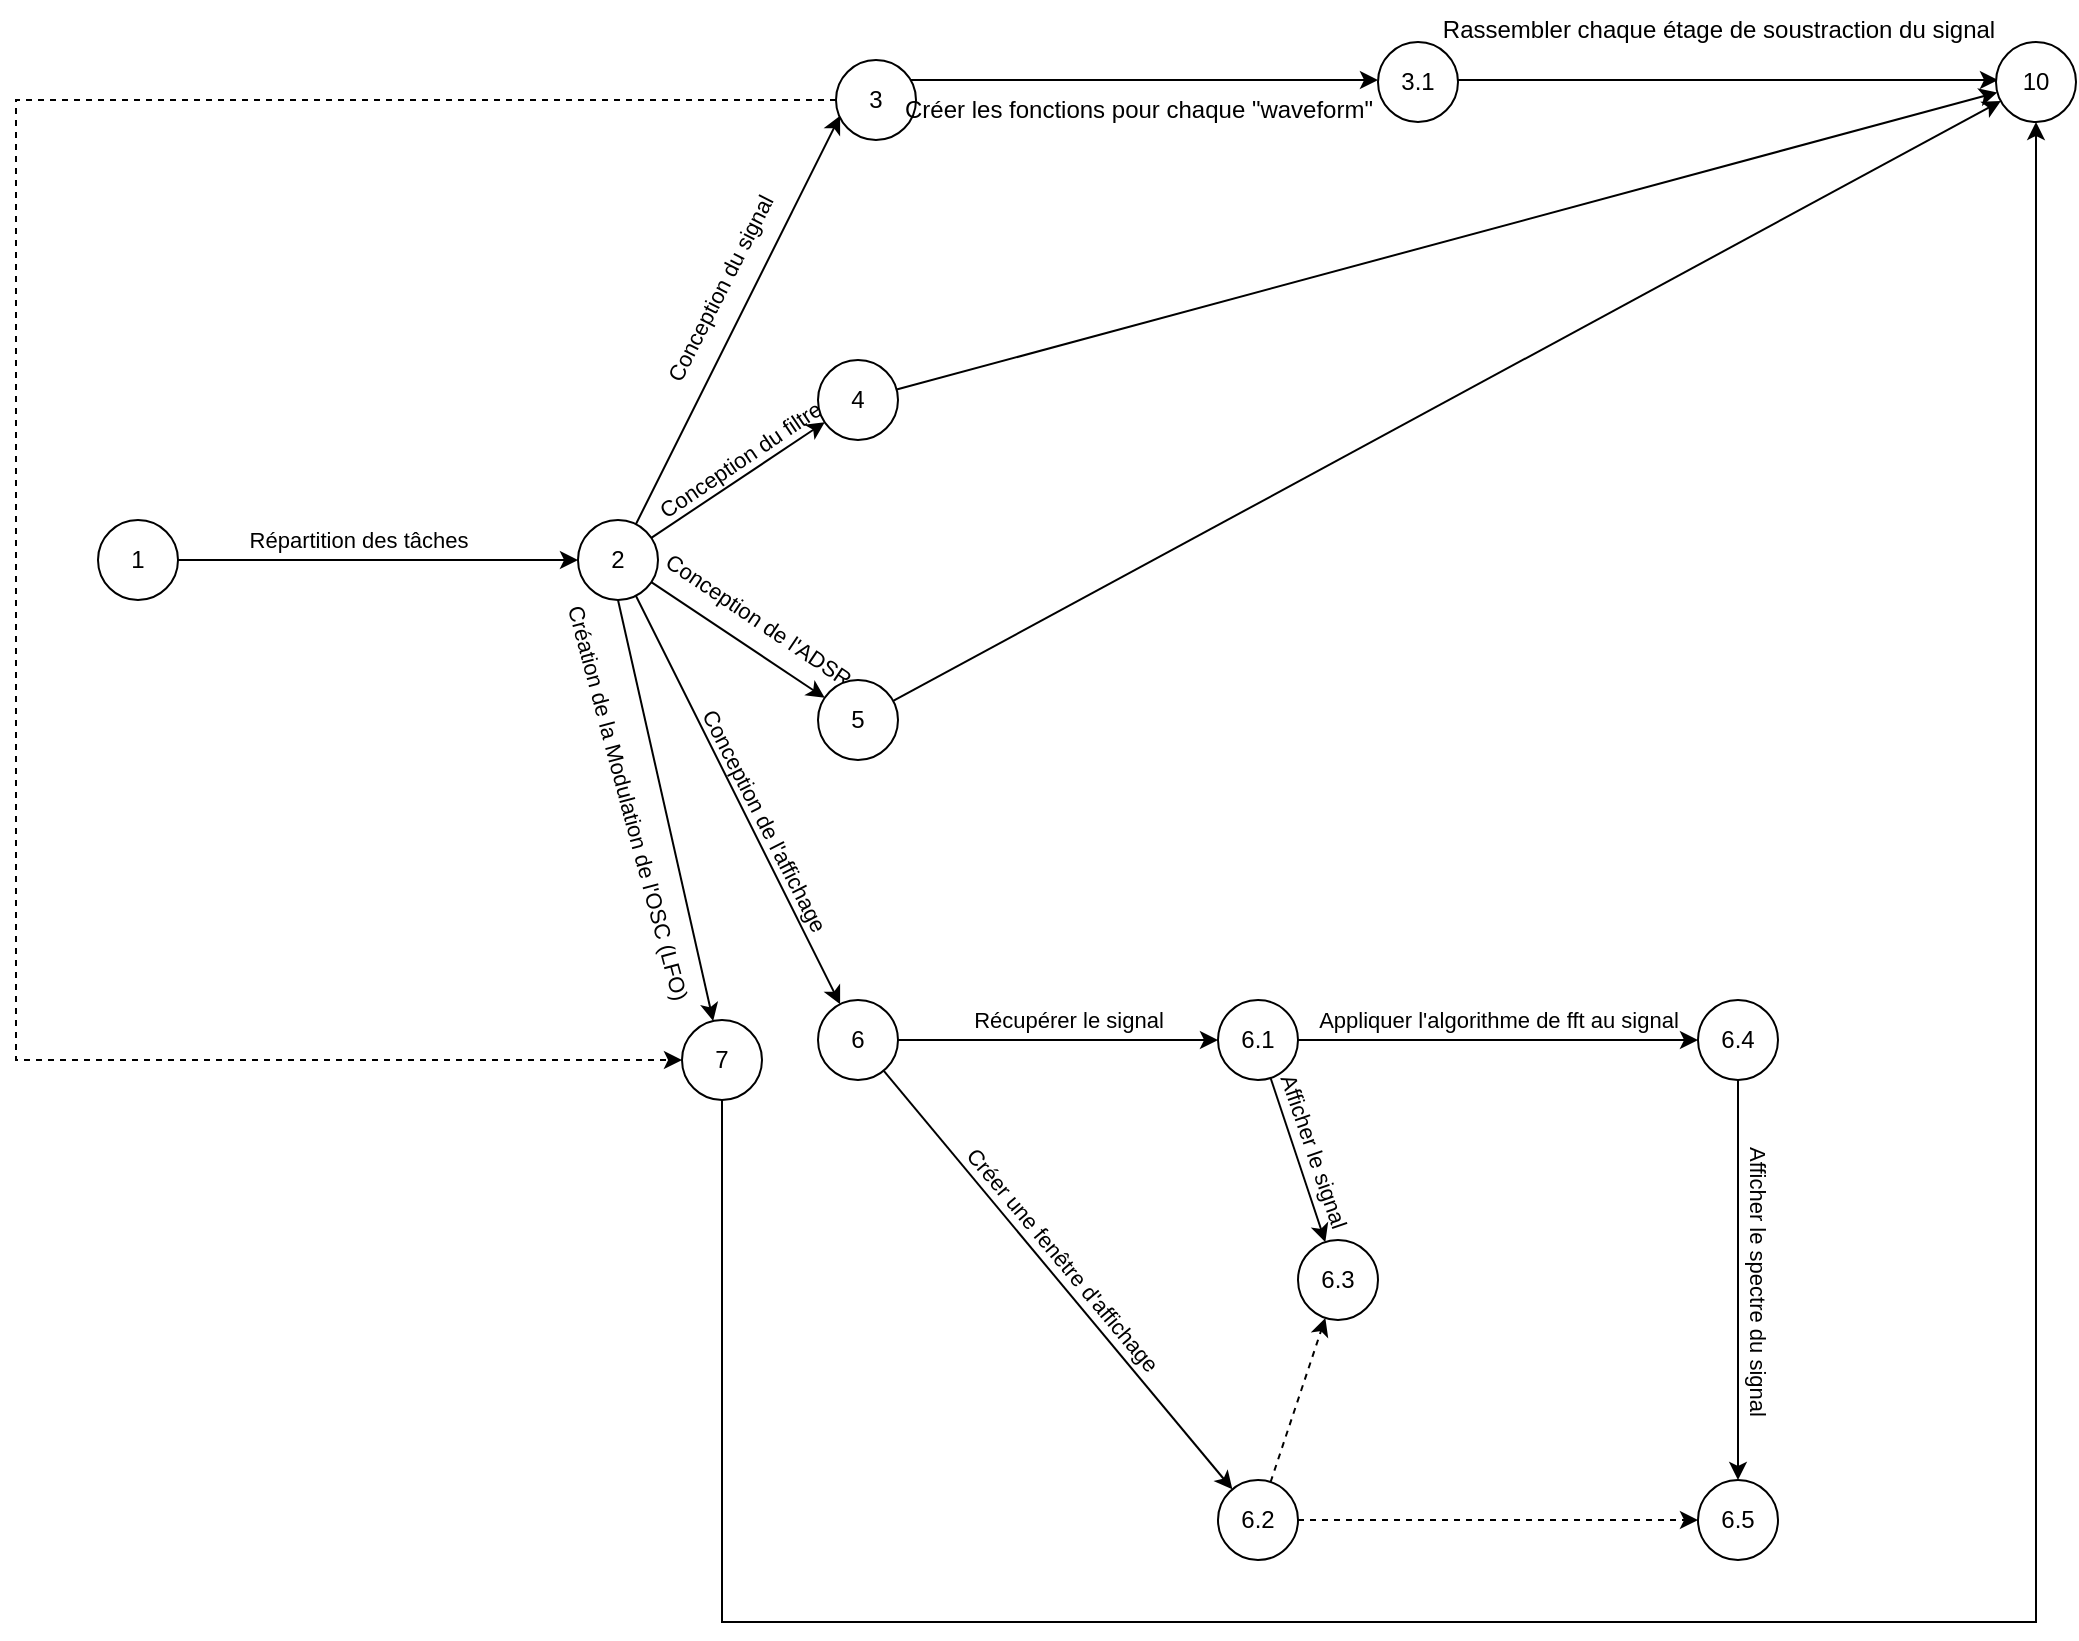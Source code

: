 <mxfile version="24.4.0" type="github">
  <diagram id="RuqTnQ1H_JB3FCoXVHpX" name="Page-1">
    <mxGraphModel dx="2754" dy="1084" grid="1" gridSize="10" guides="1" tooltips="1" connect="1" arrows="1" fold="1" page="1" pageScale="1" pageWidth="827" pageHeight="1169" math="0" shadow="0">
      <root>
        <mxCell id="0" />
        <mxCell id="1" parent="0" />
        <mxCell id="j5Hl7yLdK-W7YZ3FVJws-7" style="rounded=0;orthogonalLoop=1;jettySize=auto;html=1;" parent="1" source="j5Hl7yLdK-W7YZ3FVJws-2" edge="1">
          <mxGeometry relative="1" as="geometry">
            <mxPoint x="-117.944" y="96.889" as="targetPoint" />
          </mxGeometry>
        </mxCell>
        <mxCell id="j5Hl7yLdK-W7YZ3FVJws-8" value="Conception du signal" style="edgeLabel;html=1;align=center;verticalAlign=middle;resizable=0;points=[];rotation=297;labelBackgroundColor=none;" parent="j5Hl7yLdK-W7YZ3FVJws-7" vertex="1" connectable="0">
          <mxGeometry x="-0.521" y="-1" relative="1" as="geometry">
            <mxPoint x="16" y="-69" as="offset" />
          </mxGeometry>
        </mxCell>
        <mxCell id="j5Hl7yLdK-W7YZ3FVJws-12" style="edgeStyle=none;rounded=0;orthogonalLoop=1;jettySize=auto;html=1;" parent="1" source="j5Hl7yLdK-W7YZ3FVJws-2" target="j5Hl7yLdK-W7YZ3FVJws-4" edge="1">
          <mxGeometry relative="1" as="geometry" />
        </mxCell>
        <mxCell id="j5Hl7yLdK-W7YZ3FVJws-15" value="Conception du filtre" style="edgeLabel;html=1;align=center;verticalAlign=middle;resizable=0;points=[];rotation=326;labelBackgroundColor=none;labelBorderColor=none;horizontal=1;" parent="j5Hl7yLdK-W7YZ3FVJws-12" vertex="1" connectable="0">
          <mxGeometry x="-0.205" y="1" relative="1" as="geometry">
            <mxPoint x="10" y="-15" as="offset" />
          </mxGeometry>
        </mxCell>
        <mxCell id="j5Hl7yLdK-W7YZ3FVJws-13" style="edgeStyle=none;rounded=0;orthogonalLoop=1;jettySize=auto;html=1;" parent="1" source="j5Hl7yLdK-W7YZ3FVJws-2" target="j5Hl7yLdK-W7YZ3FVJws-5" edge="1">
          <mxGeometry relative="1" as="geometry" />
        </mxCell>
        <mxCell id="j5Hl7yLdK-W7YZ3FVJws-16" value="Conception de l&#39;ADSR" style="edgeLabel;html=1;align=center;verticalAlign=middle;resizable=0;points=[];rotation=34;labelBackgroundColor=none;" parent="j5Hl7yLdK-W7YZ3FVJws-13" vertex="1" connectable="0">
          <mxGeometry x="-0.279" y="-1" relative="1" as="geometry">
            <mxPoint x="23" y="-3" as="offset" />
          </mxGeometry>
        </mxCell>
        <mxCell id="j5Hl7yLdK-W7YZ3FVJws-14" style="edgeStyle=none;rounded=0;orthogonalLoop=1;jettySize=auto;html=1;" parent="1" source="j5Hl7yLdK-W7YZ3FVJws-2" target="j5Hl7yLdK-W7YZ3FVJws-6" edge="1">
          <mxGeometry relative="1" as="geometry" />
        </mxCell>
        <mxCell id="j5Hl7yLdK-W7YZ3FVJws-17" value="Conception de l&#39;affichage" style="edgeLabel;html=1;align=center;verticalAlign=middle;resizable=0;points=[];rotation=63;labelBackgroundColor=none;" parent="j5Hl7yLdK-W7YZ3FVJws-14" vertex="1" connectable="0">
          <mxGeometry x="0.224" y="2" relative="1" as="geometry">
            <mxPoint y="-12" as="offset" />
          </mxGeometry>
        </mxCell>
        <mxCell id="Y-QRZM3hL4Zqh9_3_NWa-11" value="Création de la Modulation de l&#39;OSC (LFO)" style="edgeLabel;html=1;align=center;verticalAlign=middle;resizable=0;points=[];rotation=75;labelBackgroundColor=none;" vertex="1" connectable="0" parent="j5Hl7yLdK-W7YZ3FVJws-14">
          <mxGeometry x="0.224" y="2" relative="1" as="geometry">
            <mxPoint x="-68" y="-21" as="offset" />
          </mxGeometry>
        </mxCell>
        <mxCell id="Y-QRZM3hL4Zqh9_3_NWa-13" style="rounded=0;orthogonalLoop=1;jettySize=auto;html=1;exitX=0.5;exitY=1;exitDx=0;exitDy=0;" edge="1" parent="1" source="j5Hl7yLdK-W7YZ3FVJws-2" target="Y-QRZM3hL4Zqh9_3_NWa-12">
          <mxGeometry relative="1" as="geometry" />
        </mxCell>
        <mxCell id="j5Hl7yLdK-W7YZ3FVJws-2" value="2" style="ellipse;whiteSpace=wrap;html=1;aspect=fixed;" parent="1" vertex="1">
          <mxGeometry x="-249" y="299" width="40" height="40" as="geometry" />
        </mxCell>
        <mxCell id="Y-QRZM3hL4Zqh9_3_NWa-2" style="edgeStyle=orthogonalEdgeStyle;rounded=0;orthogonalLoop=1;jettySize=auto;html=1;exitX=1;exitY=0.5;exitDx=0;exitDy=0;entryX=0;entryY=0.5;entryDx=0;entryDy=0;" edge="1" parent="1">
          <mxGeometry relative="1" as="geometry">
            <mxPoint x="-89" y="79" as="sourcePoint" />
            <mxPoint x="151" y="79" as="targetPoint" />
          </mxGeometry>
        </mxCell>
        <mxCell id="Y-QRZM3hL4Zqh9_3_NWa-17" style="edgeStyle=orthogonalEdgeStyle;rounded=0;orthogonalLoop=1;jettySize=auto;html=1;exitX=0;exitY=0.5;exitDx=0;exitDy=0;entryX=0;entryY=0.5;entryDx=0;entryDy=0;dashed=1;" edge="1" parent="1" source="j5Hl7yLdK-W7YZ3FVJws-3" target="Y-QRZM3hL4Zqh9_3_NWa-12">
          <mxGeometry relative="1" as="geometry">
            <mxPoint x="-510" y="550" as="targetPoint" />
            <Array as="points">
              <mxPoint x="-530" y="89" />
              <mxPoint x="-530" y="569" />
            </Array>
          </mxGeometry>
        </mxCell>
        <mxCell id="j5Hl7yLdK-W7YZ3FVJws-3" value="3" style="ellipse;whiteSpace=wrap;html=1;aspect=fixed;" parent="1" vertex="1">
          <mxGeometry x="-120" y="69" width="40" height="40" as="geometry" />
        </mxCell>
        <mxCell id="Y-QRZM3hL4Zqh9_3_NWa-9" style="rounded=0;orthogonalLoop=1;jettySize=auto;html=1;" edge="1" parent="1" source="j5Hl7yLdK-W7YZ3FVJws-4" target="Y-QRZM3hL4Zqh9_3_NWa-5">
          <mxGeometry relative="1" as="geometry" />
        </mxCell>
        <mxCell id="j5Hl7yLdK-W7YZ3FVJws-4" value="4" style="ellipse;whiteSpace=wrap;html=1;aspect=fixed;" parent="1" vertex="1">
          <mxGeometry x="-129" y="219" width="40" height="40" as="geometry" />
        </mxCell>
        <mxCell id="Y-QRZM3hL4Zqh9_3_NWa-10" style="rounded=0;orthogonalLoop=1;jettySize=auto;html=1;" edge="1" parent="1" source="j5Hl7yLdK-W7YZ3FVJws-5" target="Y-QRZM3hL4Zqh9_3_NWa-5">
          <mxGeometry relative="1" as="geometry" />
        </mxCell>
        <mxCell id="j5Hl7yLdK-W7YZ3FVJws-5" value="5" style="ellipse;whiteSpace=wrap;html=1;aspect=fixed;" parent="1" vertex="1">
          <mxGeometry x="-129" y="379" width="40" height="40" as="geometry" />
        </mxCell>
        <mxCell id="j5Hl7yLdK-W7YZ3FVJws-19" style="edgeStyle=none;rounded=0;orthogonalLoop=1;jettySize=auto;html=1;" parent="1" source="j5Hl7yLdK-W7YZ3FVJws-6" target="j5Hl7yLdK-W7YZ3FVJws-18" edge="1">
          <mxGeometry relative="1" as="geometry" />
        </mxCell>
        <mxCell id="j5Hl7yLdK-W7YZ3FVJws-20" value="Récupérer le signal" style="edgeLabel;align=center;verticalAlign=middle;resizable=0;points=[];labelBackgroundColor=none;html=1;" parent="j5Hl7yLdK-W7YZ3FVJws-19" vertex="1" connectable="0">
          <mxGeometry x="-0.186" y="1" relative="1" as="geometry">
            <mxPoint x="20" y="-9" as="offset" />
          </mxGeometry>
        </mxCell>
        <mxCell id="j5Hl7yLdK-W7YZ3FVJws-22" style="edgeStyle=none;rounded=0;orthogonalLoop=1;jettySize=auto;html=1;" parent="1" source="j5Hl7yLdK-W7YZ3FVJws-6" target="j5Hl7yLdK-W7YZ3FVJws-21" edge="1">
          <mxGeometry relative="1" as="geometry" />
        </mxCell>
        <mxCell id="j5Hl7yLdK-W7YZ3FVJws-23" value="Créer une fenêtre d&#39;affichage" style="edgeLabel;html=1;align=center;verticalAlign=middle;resizable=0;points=[];rotation=50;labelBackgroundColor=none;" parent="j5Hl7yLdK-W7YZ3FVJws-22" vertex="1" connectable="0">
          <mxGeometry x="0.463" relative="1" as="geometry">
            <mxPoint x="-38" y="-59" as="offset" />
          </mxGeometry>
        </mxCell>
        <mxCell id="j5Hl7yLdK-W7YZ3FVJws-6" value="6" style="ellipse;whiteSpace=wrap;html=1;aspect=fixed;" parent="1" vertex="1">
          <mxGeometry x="-129" y="539" width="40" height="40" as="geometry" />
        </mxCell>
        <mxCell id="j5Hl7yLdK-W7YZ3FVJws-10" style="edgeStyle=none;rounded=0;orthogonalLoop=1;jettySize=auto;html=1;entryX=0;entryY=0.5;entryDx=0;entryDy=0;" parent="1" source="j5Hl7yLdK-W7YZ3FVJws-9" target="j5Hl7yLdK-W7YZ3FVJws-2" edge="1">
          <mxGeometry relative="1" as="geometry" />
        </mxCell>
        <mxCell id="j5Hl7yLdK-W7YZ3FVJws-11" value="Répartition des tâches" style="edgeLabel;html=1;align=center;verticalAlign=middle;resizable=0;points=[];" parent="j5Hl7yLdK-W7YZ3FVJws-10" vertex="1" connectable="0">
          <mxGeometry x="-0.359" y="1" relative="1" as="geometry">
            <mxPoint x="26" y="-9" as="offset" />
          </mxGeometry>
        </mxCell>
        <mxCell id="j5Hl7yLdK-W7YZ3FVJws-9" value="1" style="ellipse;whiteSpace=wrap;html=1;aspect=fixed;" parent="1" vertex="1">
          <mxGeometry x="-489" y="299" width="40" height="40" as="geometry" />
        </mxCell>
        <mxCell id="j5Hl7yLdK-W7YZ3FVJws-25" style="edgeStyle=none;rounded=0;orthogonalLoop=1;jettySize=auto;html=1;" parent="1" source="j5Hl7yLdK-W7YZ3FVJws-18" target="j5Hl7yLdK-W7YZ3FVJws-24" edge="1">
          <mxGeometry relative="1" as="geometry" />
        </mxCell>
        <mxCell id="j5Hl7yLdK-W7YZ3FVJws-26" value="Afficher le signal" style="edgeLabel;html=1;align=center;verticalAlign=middle;resizable=0;points=[];rotation=71;labelBackgroundColor=none;" parent="j5Hl7yLdK-W7YZ3FVJws-25" vertex="1" connectable="0">
          <mxGeometry x="-0.223" relative="1" as="geometry">
            <mxPoint x="11" y="4" as="offset" />
          </mxGeometry>
        </mxCell>
        <mxCell id="j5Hl7yLdK-W7YZ3FVJws-29" style="edgeStyle=none;rounded=0;orthogonalLoop=1;jettySize=auto;html=1;" parent="1" source="j5Hl7yLdK-W7YZ3FVJws-18" target="j5Hl7yLdK-W7YZ3FVJws-28" edge="1">
          <mxGeometry relative="1" as="geometry" />
        </mxCell>
        <mxCell id="j5Hl7yLdK-W7YZ3FVJws-30" value="Appliquer l&#39;algorithme de fft au signal" style="edgeLabel;html=1;align=center;verticalAlign=middle;resizable=0;points=[];labelBackgroundColor=none;" parent="j5Hl7yLdK-W7YZ3FVJws-29" vertex="1" connectable="0">
          <mxGeometry x="0.229" y="-1" relative="1" as="geometry">
            <mxPoint x="-23" y="-11" as="offset" />
          </mxGeometry>
        </mxCell>
        <mxCell id="j5Hl7yLdK-W7YZ3FVJws-18" value="6.1" style="ellipse;whiteSpace=wrap;html=1;aspect=fixed;" parent="1" vertex="1">
          <mxGeometry x="71" y="539" width="40" height="40" as="geometry" />
        </mxCell>
        <mxCell id="j5Hl7yLdK-W7YZ3FVJws-27" style="edgeStyle=none;rounded=0;orthogonalLoop=1;jettySize=auto;html=1;dashed=1;" parent="1" source="j5Hl7yLdK-W7YZ3FVJws-21" target="j5Hl7yLdK-W7YZ3FVJws-24" edge="1">
          <mxGeometry relative="1" as="geometry" />
        </mxCell>
        <mxCell id="j5Hl7yLdK-W7YZ3FVJws-33" style="edgeStyle=none;rounded=0;orthogonalLoop=1;jettySize=auto;html=1;dashed=1;" parent="1" source="j5Hl7yLdK-W7YZ3FVJws-21" target="j5Hl7yLdK-W7YZ3FVJws-31" edge="1">
          <mxGeometry relative="1" as="geometry" />
        </mxCell>
        <mxCell id="j5Hl7yLdK-W7YZ3FVJws-21" value="6.2" style="ellipse;whiteSpace=wrap;html=1;aspect=fixed;" parent="1" vertex="1">
          <mxGeometry x="71" y="779" width="40" height="40" as="geometry" />
        </mxCell>
        <mxCell id="j5Hl7yLdK-W7YZ3FVJws-24" value="6.3" style="ellipse;whiteSpace=wrap;html=1;aspect=fixed;" parent="1" vertex="1">
          <mxGeometry x="111" y="659" width="40" height="40" as="geometry" />
        </mxCell>
        <mxCell id="j5Hl7yLdK-W7YZ3FVJws-32" style="edgeStyle=none;rounded=0;orthogonalLoop=1;jettySize=auto;html=1;" parent="1" source="j5Hl7yLdK-W7YZ3FVJws-28" target="j5Hl7yLdK-W7YZ3FVJws-31" edge="1">
          <mxGeometry relative="1" as="geometry" />
        </mxCell>
        <mxCell id="j5Hl7yLdK-W7YZ3FVJws-34" value="Afficher le spectre du signal" style="edgeLabel;html=1;align=center;verticalAlign=middle;resizable=0;points=[];rotation=90;labelBackgroundColor=none;" parent="j5Hl7yLdK-W7YZ3FVJws-32" vertex="1" connectable="0">
          <mxGeometry x="0.14" y="-1" relative="1" as="geometry">
            <mxPoint x="11" y="-14" as="offset" />
          </mxGeometry>
        </mxCell>
        <mxCell id="j5Hl7yLdK-W7YZ3FVJws-28" value="6.4" style="ellipse;whiteSpace=wrap;html=1;aspect=fixed;" parent="1" vertex="1">
          <mxGeometry x="311" y="539" width="40" height="40" as="geometry" />
        </mxCell>
        <mxCell id="j5Hl7yLdK-W7YZ3FVJws-31" value="6.5" style="ellipse;whiteSpace=wrap;html=1;aspect=fixed;" parent="1" vertex="1">
          <mxGeometry x="311" y="779" width="40" height="40" as="geometry" />
        </mxCell>
        <mxCell id="Y-QRZM3hL4Zqh9_3_NWa-6" style="edgeStyle=orthogonalEdgeStyle;rounded=0;orthogonalLoop=1;jettySize=auto;html=1;exitX=1;exitY=0.5;exitDx=0;exitDy=0;entryX=0;entryY=0.5;entryDx=0;entryDy=0;" edge="1" parent="1">
          <mxGeometry relative="1" as="geometry">
            <mxPoint x="191" y="79" as="sourcePoint" />
            <mxPoint x="461.0" y="79" as="targetPoint" />
          </mxGeometry>
        </mxCell>
        <mxCell id="Y-QRZM3hL4Zqh9_3_NWa-1" value="3.1" style="ellipse;whiteSpace=wrap;html=1;aspect=fixed;" vertex="1" parent="1">
          <mxGeometry x="151" y="60" width="40" height="40" as="geometry" />
        </mxCell>
        <mxCell id="Y-QRZM3hL4Zqh9_3_NWa-3" value="Créer les fonctions pour chaque &quot;waveform&quot;" style="text;html=1;align=center;verticalAlign=middle;resizable=0;points=[];autosize=1;strokeColor=none;fillColor=none;" vertex="1" parent="1">
          <mxGeometry x="-99" y="79" width="260" height="30" as="geometry" />
        </mxCell>
        <mxCell id="Y-QRZM3hL4Zqh9_3_NWa-4" value="Rassembler chaque étage de soustraction du signal" style="text;html=1;align=center;verticalAlign=middle;resizable=0;points=[];autosize=1;strokeColor=none;fillColor=none;" vertex="1" parent="1">
          <mxGeometry x="171" y="39" width="300" height="30" as="geometry" />
        </mxCell>
        <mxCell id="Y-QRZM3hL4Zqh9_3_NWa-5" value="10" style="ellipse;whiteSpace=wrap;html=1;aspect=fixed;" vertex="1" parent="1">
          <mxGeometry x="460" y="60" width="40" height="40" as="geometry" />
        </mxCell>
        <mxCell id="Y-QRZM3hL4Zqh9_3_NWa-18" style="edgeStyle=orthogonalEdgeStyle;rounded=0;orthogonalLoop=1;jettySize=auto;html=1;entryX=0.5;entryY=1;entryDx=0;entryDy=0;" edge="1" parent="1" source="Y-QRZM3hL4Zqh9_3_NWa-12" target="Y-QRZM3hL4Zqh9_3_NWa-5">
          <mxGeometry relative="1" as="geometry">
            <mxPoint x="-177" y="870" as="targetPoint" />
            <Array as="points">
              <mxPoint x="-177" y="850" />
              <mxPoint x="480" y="850" />
            </Array>
          </mxGeometry>
        </mxCell>
        <mxCell id="Y-QRZM3hL4Zqh9_3_NWa-12" value="7" style="ellipse;whiteSpace=wrap;html=1;aspect=fixed;" vertex="1" parent="1">
          <mxGeometry x="-197" y="549" width="40" height="40" as="geometry" />
        </mxCell>
      </root>
    </mxGraphModel>
  </diagram>
</mxfile>

